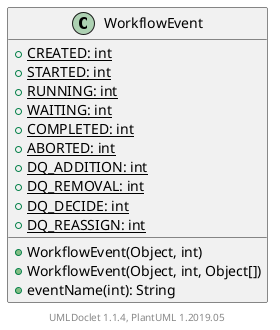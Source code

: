 @startuml

    class WorkflowEvent [[WorkflowEvent.html]] {
        {static} +CREATED: int
        {static} +STARTED: int
        {static} +RUNNING: int
        {static} +WAITING: int
        {static} +COMPLETED: int
        {static} +ABORTED: int
        {static} +DQ_ADDITION: int
        {static} +DQ_REMOVAL: int
        {static} +DQ_DECIDE: int
        {static} +DQ_REASSIGN: int
        +WorkflowEvent(Object, int)
        +WorkflowEvent(Object, int, Object[])
        +eventName(int): String
    }


    center footer UMLDoclet 1.1.4, PlantUML 1.2019.05
@enduml
